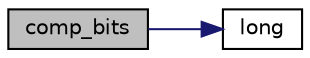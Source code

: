 digraph "comp_bits"
{
  edge [fontname="Helvetica",fontsize="10",labelfontname="Helvetica",labelfontsize="10"];
  node [fontname="Helvetica",fontsize="10",shape=record];
  rankdir="LR";
  Node749 [label="comp_bits",height=0.2,width=0.4,color="black", fillcolor="grey75", style="filled", fontcolor="black"];
  Node749 -> Node750 [color="midnightblue",fontsize="10",style="solid",fontname="Helvetica"];
  Node750 [label="long",height=0.2,width=0.4,color="black", fillcolor="white", style="filled",URL="$d2/db7/ioapi_8h.html#a3c7b35ad9dab18b8310343c201f7b27e"];
}
